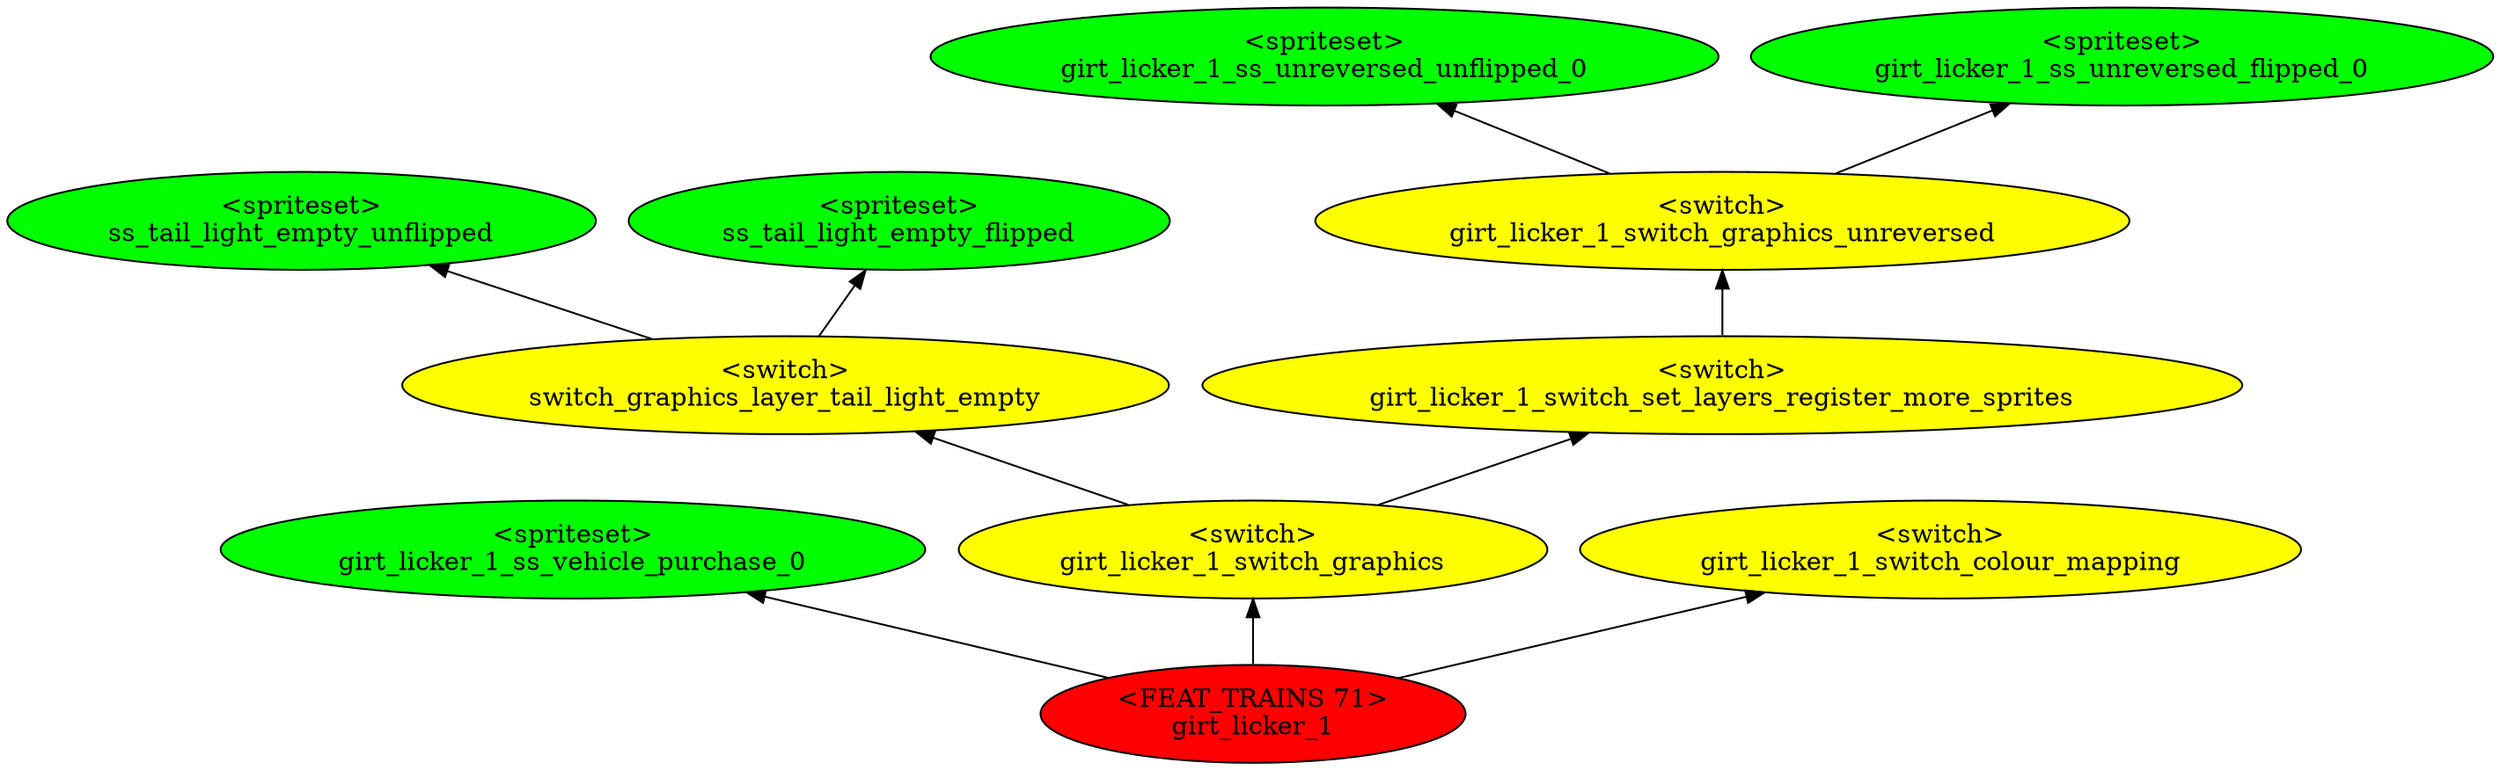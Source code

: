 digraph {
rankdir="BT"
ss_tail_light_empty_unflipped [fillcolor=green style="filled" label="<spriteset>\nss_tail_light_empty_unflipped"]
ss_tail_light_empty_flipped [fillcolor=green style="filled" label="<spriteset>\nss_tail_light_empty_flipped"]
switch_graphics_layer_tail_light_empty [fillcolor=yellow style="filled" label="<switch>\nswitch_graphics_layer_tail_light_empty"]
girt_licker_1_ss_unreversed_unflipped_0 [fillcolor=green style="filled" label="<spriteset>\ngirt_licker_1_ss_unreversed_unflipped_0"]
girt_licker_1_ss_unreversed_flipped_0 [fillcolor=green style="filled" label="<spriteset>\ngirt_licker_1_ss_unreversed_flipped_0"]
girt_licker_1_switch_graphics_unreversed [fillcolor=yellow style="filled" label="<switch>\ngirt_licker_1_switch_graphics_unreversed"]
girt_licker_1_ss_vehicle_purchase_0 [fillcolor=green style="filled" label="<spriteset>\ngirt_licker_1_ss_vehicle_purchase_0"]
girt_licker_1_switch_set_layers_register_more_sprites [fillcolor=yellow style="filled" label="<switch>\ngirt_licker_1_switch_set_layers_register_more_sprites"]
girt_licker_1_switch_graphics [fillcolor=yellow style="filled" label="<switch>\ngirt_licker_1_switch_graphics"]
girt_licker_1_switch_colour_mapping [fillcolor=yellow style="filled" label="<switch>\ngirt_licker_1_switch_colour_mapping"]
girt_licker_1 [fillcolor=red style="filled" label="<FEAT_TRAINS 71>\ngirt_licker_1"]
girt_licker_1_switch_graphics->girt_licker_1_switch_set_layers_register_more_sprites
girt_licker_1_switch_graphics_unreversed->girt_licker_1_ss_unreversed_flipped_0
switch_graphics_layer_tail_light_empty->ss_tail_light_empty_flipped
girt_licker_1_switch_graphics_unreversed->girt_licker_1_ss_unreversed_unflipped_0
girt_licker_1->girt_licker_1_ss_vehicle_purchase_0
girt_licker_1_switch_graphics->switch_graphics_layer_tail_light_empty
girt_licker_1_switch_set_layers_register_more_sprites->girt_licker_1_switch_graphics_unreversed
girt_licker_1->girt_licker_1_switch_graphics
switch_graphics_layer_tail_light_empty->ss_tail_light_empty_unflipped
girt_licker_1->girt_licker_1_switch_colour_mapping
}
